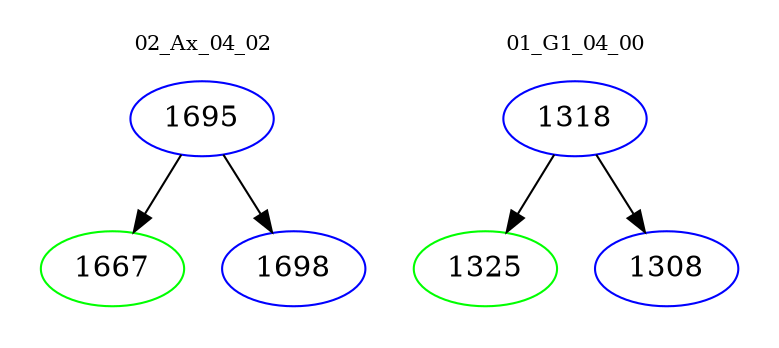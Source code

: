 digraph{
subgraph cluster_0 {
color = white
label = "02_Ax_04_02";
fontsize=10;
T0_1695 [label="1695", color="blue"]
T0_1695 -> T0_1667 [color="black"]
T0_1667 [label="1667", color="green"]
T0_1695 -> T0_1698 [color="black"]
T0_1698 [label="1698", color="blue"]
}
subgraph cluster_1 {
color = white
label = "01_G1_04_00";
fontsize=10;
T1_1318 [label="1318", color="blue"]
T1_1318 -> T1_1325 [color="black"]
T1_1325 [label="1325", color="green"]
T1_1318 -> T1_1308 [color="black"]
T1_1308 [label="1308", color="blue"]
}
}

